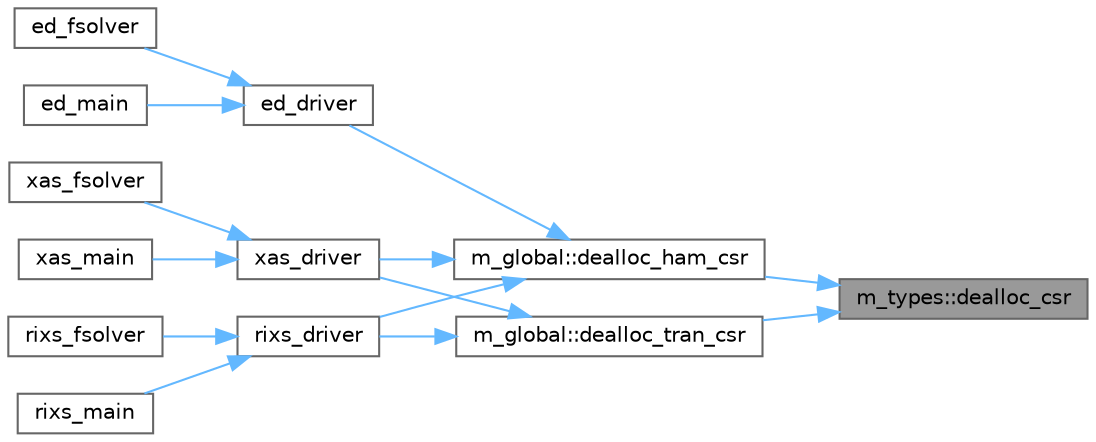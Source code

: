 digraph "m_types::dealloc_csr"
{
 // LATEX_PDF_SIZE
  bgcolor="transparent";
  edge [fontname=Helvetica,fontsize=10,labelfontname=Helvetica,labelfontsize=10];
  node [fontname=Helvetica,fontsize=10,shape=box,height=0.2,width=0.4];
  rankdir="RL";
  Node1 [label="m_types::dealloc_csr",height=0.2,width=0.4,color="gray40", fillcolor="grey60", style="filled", fontcolor="black",tooltip=" "];
  Node1 -> Node2 [dir="back",color="steelblue1",style="solid"];
  Node2 [label="m_global::dealloc_ham_csr",height=0.2,width=0.4,color="grey40", fillcolor="white", style="filled",URL="$namespacem__global.html#ae85787bd403e20fbfdea52a52ee71bbf",tooltip=" "];
  Node2 -> Node3 [dir="back",color="steelblue1",style="solid"];
  Node3 [label="ed_driver",height=0.2,width=0.4,color="grey40", fillcolor="white", style="filled",URL="$ed__driver_8f90.html#a5706bd8bee60960fe8166de1870e47da",tooltip=" "];
  Node3 -> Node4 [dir="back",color="steelblue1",style="solid"];
  Node4 [label="ed_fsolver",height=0.2,width=0.4,color="grey40", fillcolor="white", style="filled",URL="$pyapi_8f90.html#a6444ebf2c39a1bf243da4800825feb06",tooltip=" "];
  Node3 -> Node5 [dir="back",color="steelblue1",style="solid"];
  Node5 [label="ed_main",height=0.2,width=0.4,color="grey40", fillcolor="white", style="filled",URL="$ed__main_8f90.html#a4d3d4fb36660d909e9dbec9d6bc45282",tooltip=" "];
  Node2 -> Node6 [dir="back",color="steelblue1",style="solid"];
  Node6 [label="rixs_driver",height=0.2,width=0.4,color="grey40", fillcolor="white", style="filled",URL="$rixs__driver_8f90.html#a0407f8460e22064b14c73e1e55ba0e25",tooltip=" "];
  Node6 -> Node7 [dir="back",color="steelblue1",style="solid"];
  Node7 [label="rixs_fsolver",height=0.2,width=0.4,color="grey40", fillcolor="white", style="filled",URL="$pyapi_8f90.html#a3d9fb8546dfc91267e37577e19542d2a",tooltip=" "];
  Node6 -> Node8 [dir="back",color="steelblue1",style="solid"];
  Node8 [label="rixs_main",height=0.2,width=0.4,color="grey40", fillcolor="white", style="filled",URL="$rixs__main_8f90.html#af9eaaf0df114b46fc68b59f3b5f7cf11",tooltip=" "];
  Node2 -> Node9 [dir="back",color="steelblue1",style="solid"];
  Node9 [label="xas_driver",height=0.2,width=0.4,color="grey40", fillcolor="white", style="filled",URL="$xas__driver_8f90.html#a71df8d095e50a2a6375ec5ec5e1d9496",tooltip=" "];
  Node9 -> Node10 [dir="back",color="steelblue1",style="solid"];
  Node10 [label="xas_fsolver",height=0.2,width=0.4,color="grey40", fillcolor="white", style="filled",URL="$pyapi_8f90.html#a6d1d4dfb0bee4d6e0a1210a3b66b94a9",tooltip=" "];
  Node9 -> Node11 [dir="back",color="steelblue1",style="solid"];
  Node11 [label="xas_main",height=0.2,width=0.4,color="grey40", fillcolor="white", style="filled",URL="$xas__main_8f90.html#aa0040a0c9e3b559d002dde0a4c6e5549",tooltip=" "];
  Node1 -> Node12 [dir="back",color="steelblue1",style="solid"];
  Node12 [label="m_global::dealloc_tran_csr",height=0.2,width=0.4,color="grey40", fillcolor="white", style="filled",URL="$namespacem__global.html#a82fd719998c41856086fa0966f45caa8",tooltip=" "];
  Node12 -> Node6 [dir="back",color="steelblue1",style="solid"];
  Node12 -> Node9 [dir="back",color="steelblue1",style="solid"];
}

